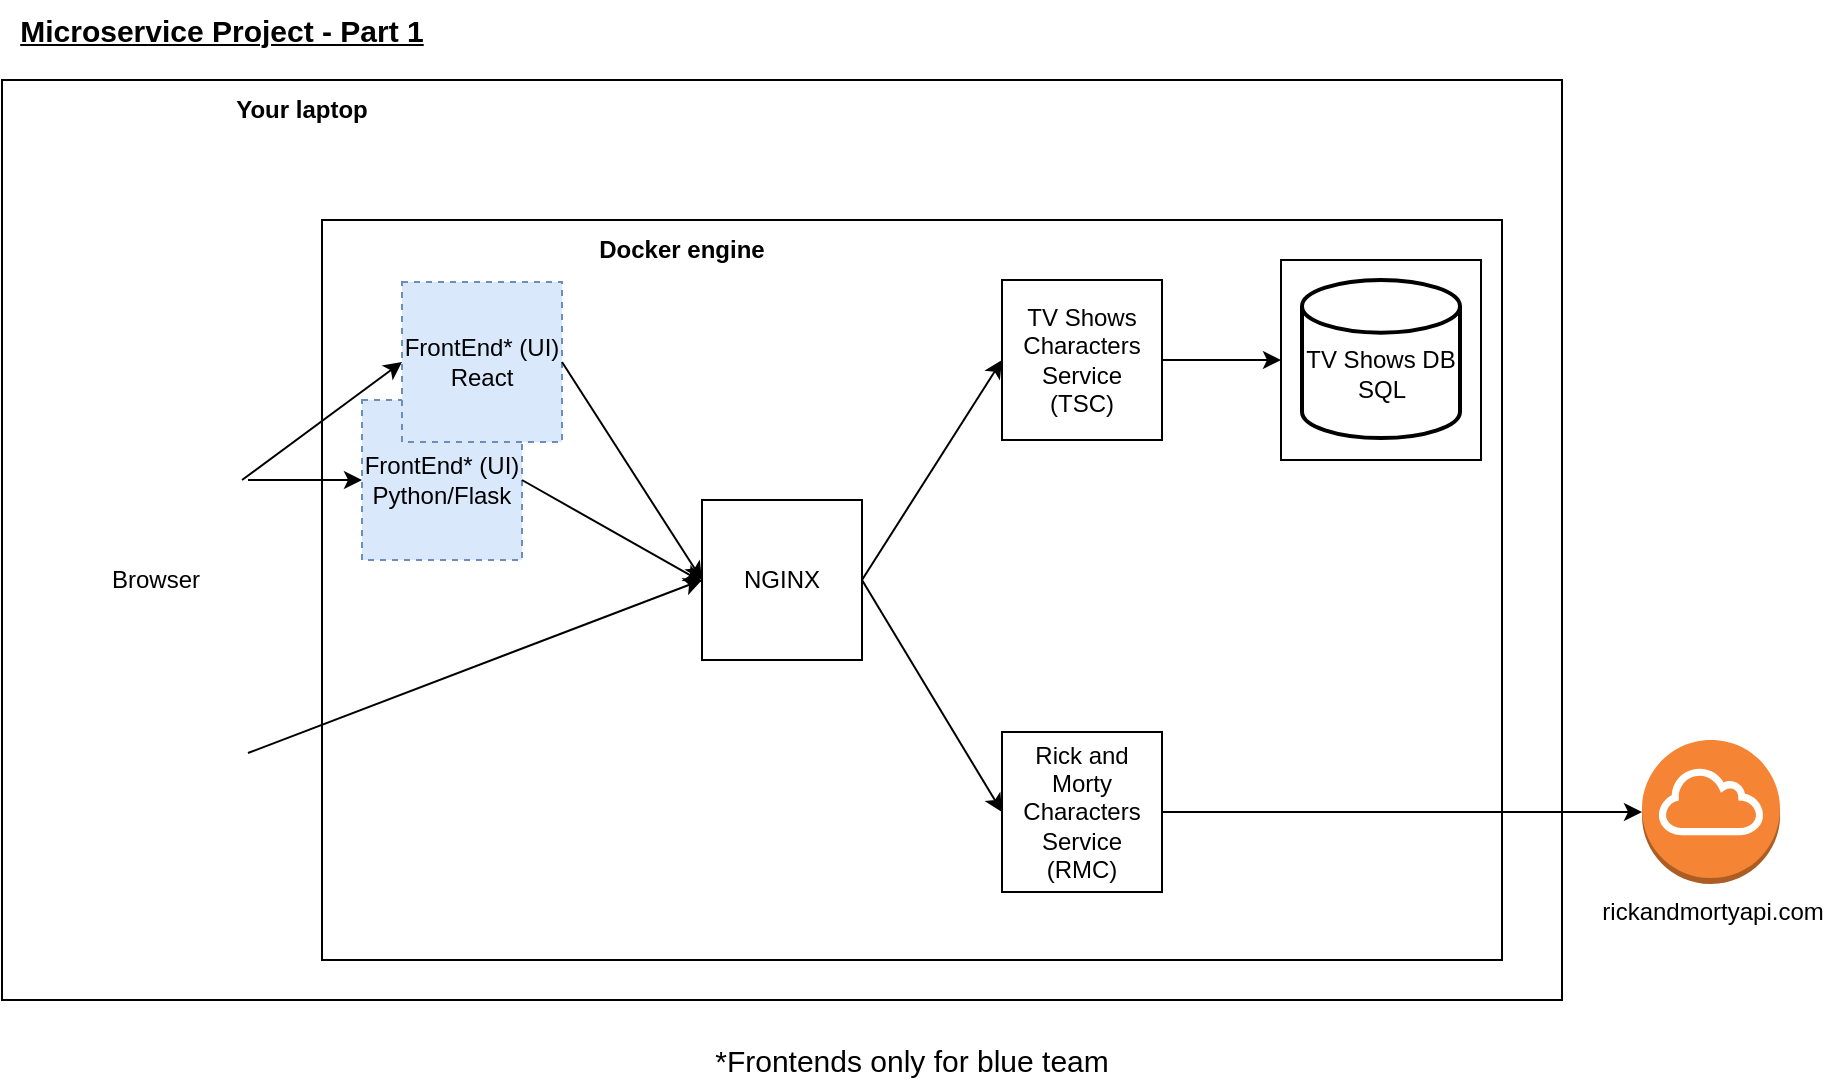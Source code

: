 <mxfile version="20.7.4" type="device"><diagram id="zPPqMomVy9Z8s_n8bPXm" name="Page-1"><mxGraphModel dx="3116" dy="820" grid="1" gridSize="10" guides="1" tooltips="1" connect="1" arrows="1" fold="1" page="1" pageScale="1" pageWidth="850" pageHeight="1100" math="0" shadow="0"><root><mxCell id="0"/><mxCell id="1" parent="0"/><mxCell id="FWnpRM7aIjzV7yD-xBG6-21" value="" style="rounded=0;whiteSpace=wrap;html=1;" parent="1" vertex="1"><mxGeometry x="-940" y="60" width="780" height="460" as="geometry"/></mxCell><mxCell id="FWnpRM7aIjzV7yD-xBG6-4" value="" style="rounded=0;whiteSpace=wrap;html=1;" parent="1" vertex="1"><mxGeometry x="-780" y="130" width="590" height="370" as="geometry"/></mxCell><mxCell id="FWnpRM7aIjzV7yD-xBG6-6" value="NGINX" style="whiteSpace=wrap;html=1;aspect=fixed;" parent="1" vertex="1"><mxGeometry x="-590" y="270" width="80" height="80" as="geometry"/></mxCell><mxCell id="FWnpRM7aIjzV7yD-xBG6-7" value="TV Shows Characters Service &lt;br&gt;(TSC)" style="whiteSpace=wrap;html=1;aspect=fixed;" parent="1" vertex="1"><mxGeometry x="-440" y="160" width="80" height="80" as="geometry"/></mxCell><mxCell id="FWnpRM7aIjzV7yD-xBG6-8" value="Rick and Morty Characters Service&lt;br&gt;(RMC)" style="whiteSpace=wrap;html=1;aspect=fixed;" parent="1" vertex="1"><mxGeometry x="-440" y="386" width="80" height="80" as="geometry"/></mxCell><mxCell id="FWnpRM7aIjzV7yD-xBG6-11" value="" style="endArrow=classic;html=1;rounded=0;entryX=0;entryY=0.5;entryDx=0;entryDy=0;exitX=1;exitY=0.5;exitDx=0;exitDy=0;" parent="1" source="FWnpRM7aIjzV7yD-xBG6-6" target="FWnpRM7aIjzV7yD-xBG6-7" edge="1"><mxGeometry width="50" height="50" relative="1" as="geometry"><mxPoint x="-470" y="330" as="sourcePoint"/><mxPoint x="-420" y="280" as="targetPoint"/></mxGeometry></mxCell><mxCell id="FWnpRM7aIjzV7yD-xBG6-14" value="rickandmortyapi.com" style="outlineConnect=0;dashed=0;verticalLabelPosition=bottom;verticalAlign=top;align=center;html=1;shape=mxgraph.aws3.internet_gateway;fillColor=#F58534;gradientColor=none;" parent="1" vertex="1"><mxGeometry x="-120" y="390" width="69" height="72" as="geometry"/></mxCell><mxCell id="FWnpRM7aIjzV7yD-xBG6-16" value="" style="endArrow=classic;html=1;rounded=0;exitX=1;exitY=0.5;exitDx=0;exitDy=0;" parent="1" source="FWnpRM7aIjzV7yD-xBG6-8" target="FWnpRM7aIjzV7yD-xBG6-14" edge="1"><mxGeometry width="50" height="50" relative="1" as="geometry"><mxPoint x="-360" y="370" as="sourcePoint"/><mxPoint x="-280" y="426" as="targetPoint"/></mxGeometry></mxCell><mxCell id="FWnpRM7aIjzV7yD-xBG6-17" value="" style="endArrow=classic;html=1;rounded=0;entryX=0;entryY=0.5;entryDx=0;entryDy=0;exitX=1;exitY=0.5;exitDx=0;exitDy=0;" parent="1" source="FWnpRM7aIjzV7yD-xBG6-7" target="AcuahZcyUQYPOFYC41rp-10" edge="1"><mxGeometry x="1" y="-153" width="50" height="50" relative="1" as="geometry"><mxPoint x="-380" y="320" as="sourcePoint"/><mxPoint x="-290" y="200" as="targetPoint"/><mxPoint x="1" y="-2" as="offset"/></mxGeometry></mxCell><mxCell id="FWnpRM7aIjzV7yD-xBG6-20" value="" style="endArrow=classic;html=1;rounded=0;entryX=0;entryY=0.5;entryDx=0;entryDy=0;exitX=1;exitY=0.5;exitDx=0;exitDy=0;" parent="1" source="FWnpRM7aIjzV7yD-xBG6-6" target="FWnpRM7aIjzV7yD-xBG6-8" edge="1"><mxGeometry width="50" height="50" relative="1" as="geometry"><mxPoint x="-500" y="320" as="sourcePoint"/><mxPoint x="-430" y="210" as="targetPoint"/></mxGeometry></mxCell><mxCell id="pDP5FcdoQZdJh7EyG8B1-1" value="&lt;font style=&quot;font-size: 15px;&quot;&gt;&lt;b&gt;&lt;u&gt;Microservice Project - Part 1&lt;/u&gt;&lt;/b&gt;&lt;/font&gt;" style="text;html=1;strokeColor=none;fillColor=none;align=center;verticalAlign=middle;whiteSpace=wrap;rounded=0;" parent="1" vertex="1"><mxGeometry x="-940" y="20" width="220" height="30" as="geometry"/></mxCell><mxCell id="pDP5FcdoQZdJh7EyG8B1-3" value="Your laptop" style="text;html=1;strokeColor=none;fillColor=none;align=center;verticalAlign=middle;whiteSpace=wrap;rounded=0;fontStyle=1" parent="1" vertex="1"><mxGeometry x="-830" y="60" width="80" height="30" as="geometry"/></mxCell><mxCell id="pDP5FcdoQZdJh7EyG8B1-4" value="Docker engine" style="text;html=1;strokeColor=none;fillColor=none;align=center;verticalAlign=middle;whiteSpace=wrap;rounded=0;fontStyle=1" parent="1" vertex="1"><mxGeometry x="-650" y="130" width="100" height="30" as="geometry"/></mxCell><mxCell id="pDP5FcdoQZdJh7EyG8B1-12" value="FrontEnd* (UI)&lt;br&gt;Python/Flask" style="whiteSpace=wrap;html=1;aspect=fixed;fillColor=#dae8fc;strokeColor=#6c8ebf;dashed=1;" parent="1" vertex="1"><mxGeometry x="-760" y="220" width="80" height="80" as="geometry"/></mxCell><mxCell id="pDP5FcdoQZdJh7EyG8B1-13" value="" style="endArrow=classic;html=1;rounded=0;exitX=1;exitY=0.5;exitDx=0;exitDy=0;" parent="1" source="pDP5FcdoQZdJh7EyG8B1-12" edge="1"><mxGeometry x="1" y="-153" width="50" height="50" relative="1" as="geometry"><mxPoint x="-660" y="311" as="sourcePoint"/><mxPoint x="-590" y="311" as="targetPoint"/><mxPoint x="1" y="-2" as="offset"/></mxGeometry></mxCell><mxCell id="pDP5FcdoQZdJh7EyG8B1-14" value="" style="shape=image;verticalLabelPosition=bottom;labelBackgroundColor=default;verticalAlign=top;aspect=fixed;imageAspect=0;image=https://cdn-icons-png.flaticon.com/512/259/259433.png;" parent="1" vertex="1"><mxGeometry x="-919" y="209" width="102" height="102" as="geometry"/></mxCell><mxCell id="pDP5FcdoQZdJh7EyG8B1-15" value="" style="endArrow=classic;html=1;rounded=0;entryX=0;entryY=0.5;entryDx=0;entryDy=0;exitX=1;exitY=0.5;exitDx=0;exitDy=0;" parent="1" source="pDP5FcdoQZdJh7EyG8B1-14" target="pDP5FcdoQZdJh7EyG8B1-12" edge="1"><mxGeometry width="50" height="50" relative="1" as="geometry"><mxPoint x="-870" y="341" as="sourcePoint"/><mxPoint x="-820" y="291" as="targetPoint"/></mxGeometry></mxCell><mxCell id="pDP5FcdoQZdJh7EyG8B1-16" value="" style="shape=image;verticalLabelPosition=bottom;labelBackgroundColor=default;verticalAlign=top;aspect=fixed;imageAspect=0;image=https://static.javatpoint.com/tutorial/postman/images/postman-tutorial.png;" parent="1" vertex="1"><mxGeometry x="-910" y="350" width="93" height="93" as="geometry"/></mxCell><mxCell id="pDP5FcdoQZdJh7EyG8B1-17" value="" style="endArrow=classic;html=1;rounded=0;entryX=0;entryY=0.5;entryDx=0;entryDy=0;exitX=1;exitY=0.5;exitDx=0;exitDy=0;" parent="1" source="pDP5FcdoQZdJh7EyG8B1-16" target="FWnpRM7aIjzV7yD-xBG6-6" edge="1"><mxGeometry width="50" height="50" relative="1" as="geometry"><mxPoint x="-818" y="321" as="sourcePoint"/><mxPoint x="-590" y="351" as="targetPoint"/></mxGeometry></mxCell><mxCell id="pDP5FcdoQZdJh7EyG8B1-18" value="FrontEnd*&amp;nbsp;(UI)&lt;br&gt;React" style="whiteSpace=wrap;html=1;aspect=fixed;fillColor=#dae8fc;strokeColor=#6c8ebf;dashed=1;" parent="1" vertex="1"><mxGeometry x="-740" y="161" width="80" height="80" as="geometry"/></mxCell><mxCell id="pDP5FcdoQZdJh7EyG8B1-19" value="" style="endArrow=classic;html=1;rounded=0;entryX=0;entryY=0.5;entryDx=0;entryDy=0;" parent="1" target="pDP5FcdoQZdJh7EyG8B1-18" edge="1"><mxGeometry width="50" height="50" relative="1" as="geometry"><mxPoint x="-820" y="260" as="sourcePoint"/><mxPoint x="-750" y="270" as="targetPoint"/></mxGeometry></mxCell><mxCell id="pDP5FcdoQZdJh7EyG8B1-20" value="" style="endArrow=classic;html=1;rounded=0;entryX=0;entryY=0.5;entryDx=0;entryDy=0;exitX=1;exitY=0.5;exitDx=0;exitDy=0;" parent="1" source="pDP5FcdoQZdJh7EyG8B1-18" target="FWnpRM7aIjzV7yD-xBG6-6" edge="1"><mxGeometry width="50" height="50" relative="1" as="geometry"><mxPoint x="-810" y="270" as="sourcePoint"/><mxPoint x="-730" y="210" as="targetPoint"/></mxGeometry></mxCell><mxCell id="pDP5FcdoQZdJh7EyG8B1-22" value="*Frontends only for blue team" style="text;html=1;strokeColor=none;fillColor=none;align=center;verticalAlign=middle;whiteSpace=wrap;rounded=0;dashed=1;fontSize=15;" parent="1" vertex="1"><mxGeometry x="-650" y="535" width="330" height="30" as="geometry"/></mxCell><mxCell id="AcuahZcyUQYPOFYC41rp-1" value="Browser" style="text;html=1;strokeColor=none;fillColor=none;align=center;verticalAlign=middle;whiteSpace=wrap;rounded=0;" parent="1" vertex="1"><mxGeometry x="-893.5" y="295" width="60" height="30" as="geometry"/></mxCell><mxCell id="AcuahZcyUQYPOFYC41rp-6" value="" style="shape=image;verticalLabelPosition=bottom;labelBackgroundColor=default;verticalAlign=top;aspect=fixed;imageAspect=0;image=https://user-images.githubusercontent.com/84719774/129191080-723b3b46-4e0b-4aa5-8eb9-654c2c025b18.png;" parent="1" vertex="1"><mxGeometry x="-460" y="239" width="116.81" height="31" as="geometry"/></mxCell><mxCell id="AcuahZcyUQYPOFYC41rp-7" value="" style="shape=image;verticalLabelPosition=bottom;labelBackgroundColor=default;verticalAlign=top;aspect=fixed;imageAspect=0;image=https://user-images.githubusercontent.com/84719774/129191080-723b3b46-4e0b-4aa5-8eb9-654c2c025b18.png;" parent="1" vertex="1"><mxGeometry x="-460" y="466" width="116.81" height="31" as="geometry"/></mxCell><mxCell id="AcuahZcyUQYPOFYC41rp-10" value="" style="whiteSpace=wrap;html=1;aspect=fixed;" parent="1" vertex="1"><mxGeometry x="-300.5" y="150" width="100" height="100" as="geometry"/></mxCell><mxCell id="AcuahZcyUQYPOFYC41rp-8" value="TV Shows DB" style="strokeWidth=2;html=1;shape=mxgraph.flowchart.database;whiteSpace=wrap;" parent="1" vertex="1"><mxGeometry x="-290" y="160" width="79" height="79" as="geometry"/></mxCell><mxCell id="AcuahZcyUQYPOFYC41rp-9" value="SQL" style="text;html=1;strokeColor=none;fillColor=none;align=center;verticalAlign=middle;whiteSpace=wrap;rounded=0;" parent="1" vertex="1"><mxGeometry x="-280.5" y="200" width="60" height="30" as="geometry"/></mxCell></root></mxGraphModel></diagram></mxfile>